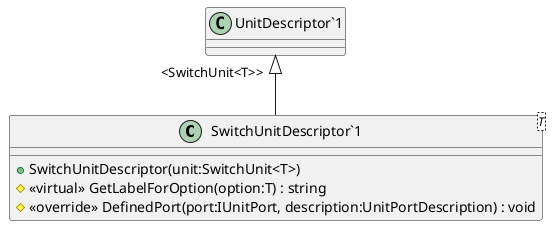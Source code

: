 @startuml
class "SwitchUnitDescriptor`1"<T> {
    + SwitchUnitDescriptor(unit:SwitchUnit<T>)
    # <<virtual>> GetLabelForOption(option:T) : string
    # <<override>> DefinedPort(port:IUnitPort, description:UnitPortDescription) : void
}
"UnitDescriptor`1" "<SwitchUnit<T>>" <|-- "SwitchUnitDescriptor`1"
@enduml
